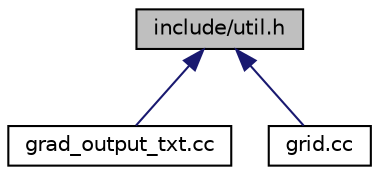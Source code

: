 digraph "include/util.h"
{
  edge [fontname="Helvetica",fontsize="10",labelfontname="Helvetica",labelfontsize="10"];
  node [fontname="Helvetica",fontsize="10",shape=record];
  Node1 [label="include/util.h",height=0.2,width=0.4,color="black", fillcolor="grey75", style="filled", fontcolor="black"];
  Node1 -> Node2 [dir="back",color="midnightblue",fontsize="10",style="solid",fontname="Helvetica"];
  Node2 [label="grad_output_txt.cc",height=0.2,width=0.4,color="black", fillcolor="white", style="filled",URL="$grad__output__txt_8cc.html"];
  Node1 -> Node3 [dir="back",color="midnightblue",fontsize="10",style="solid",fontname="Helvetica"];
  Node3 [label="grid.cc",height=0.2,width=0.4,color="black", fillcolor="white", style="filled",URL="$grid_8cc.html",tooltip="Implementation for class Grid. "];
}
